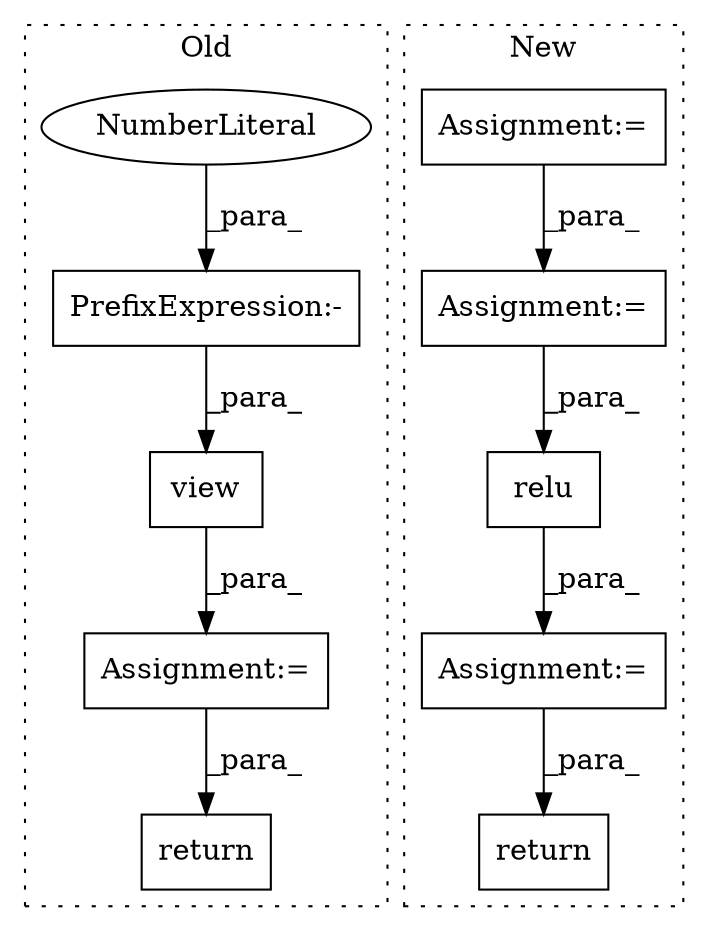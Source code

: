 digraph G {
subgraph cluster0 {
1 [label="view" a="32" s="1749,1766" l="5,1" shape="box"];
3 [label="PrefixExpression:-" a="38" s="1764" l="1" shape="box"];
4 [label="NumberLiteral" a="34" s="1765" l="1" shape="ellipse"];
7 [label="Assignment:=" a="7" s="1746" l="1" shape="box"];
9 [label="return" a="41" s="1885" l="7" shape="box"];
label = "Old";
style="dotted";
}
subgraph cluster1 {
2 [label="relu" a="32" s="1629,1637" l="5,1" shape="box"];
5 [label="Assignment:=" a="7" s="1604" l="2" shape="box"];
6 [label="Assignment:=" a="7" s="1623" l="1" shape="box"];
8 [label="Assignment:=" a="7" s="1456" l="1" shape="box"];
10 [label="return" a="41" s="1644" l="7" shape="box"];
label = "New";
style="dotted";
}
1 -> 7 [label="_para_"];
2 -> 6 [label="_para_"];
3 -> 1 [label="_para_"];
4 -> 3 [label="_para_"];
5 -> 2 [label="_para_"];
6 -> 10 [label="_para_"];
7 -> 9 [label="_para_"];
8 -> 5 [label="_para_"];
}